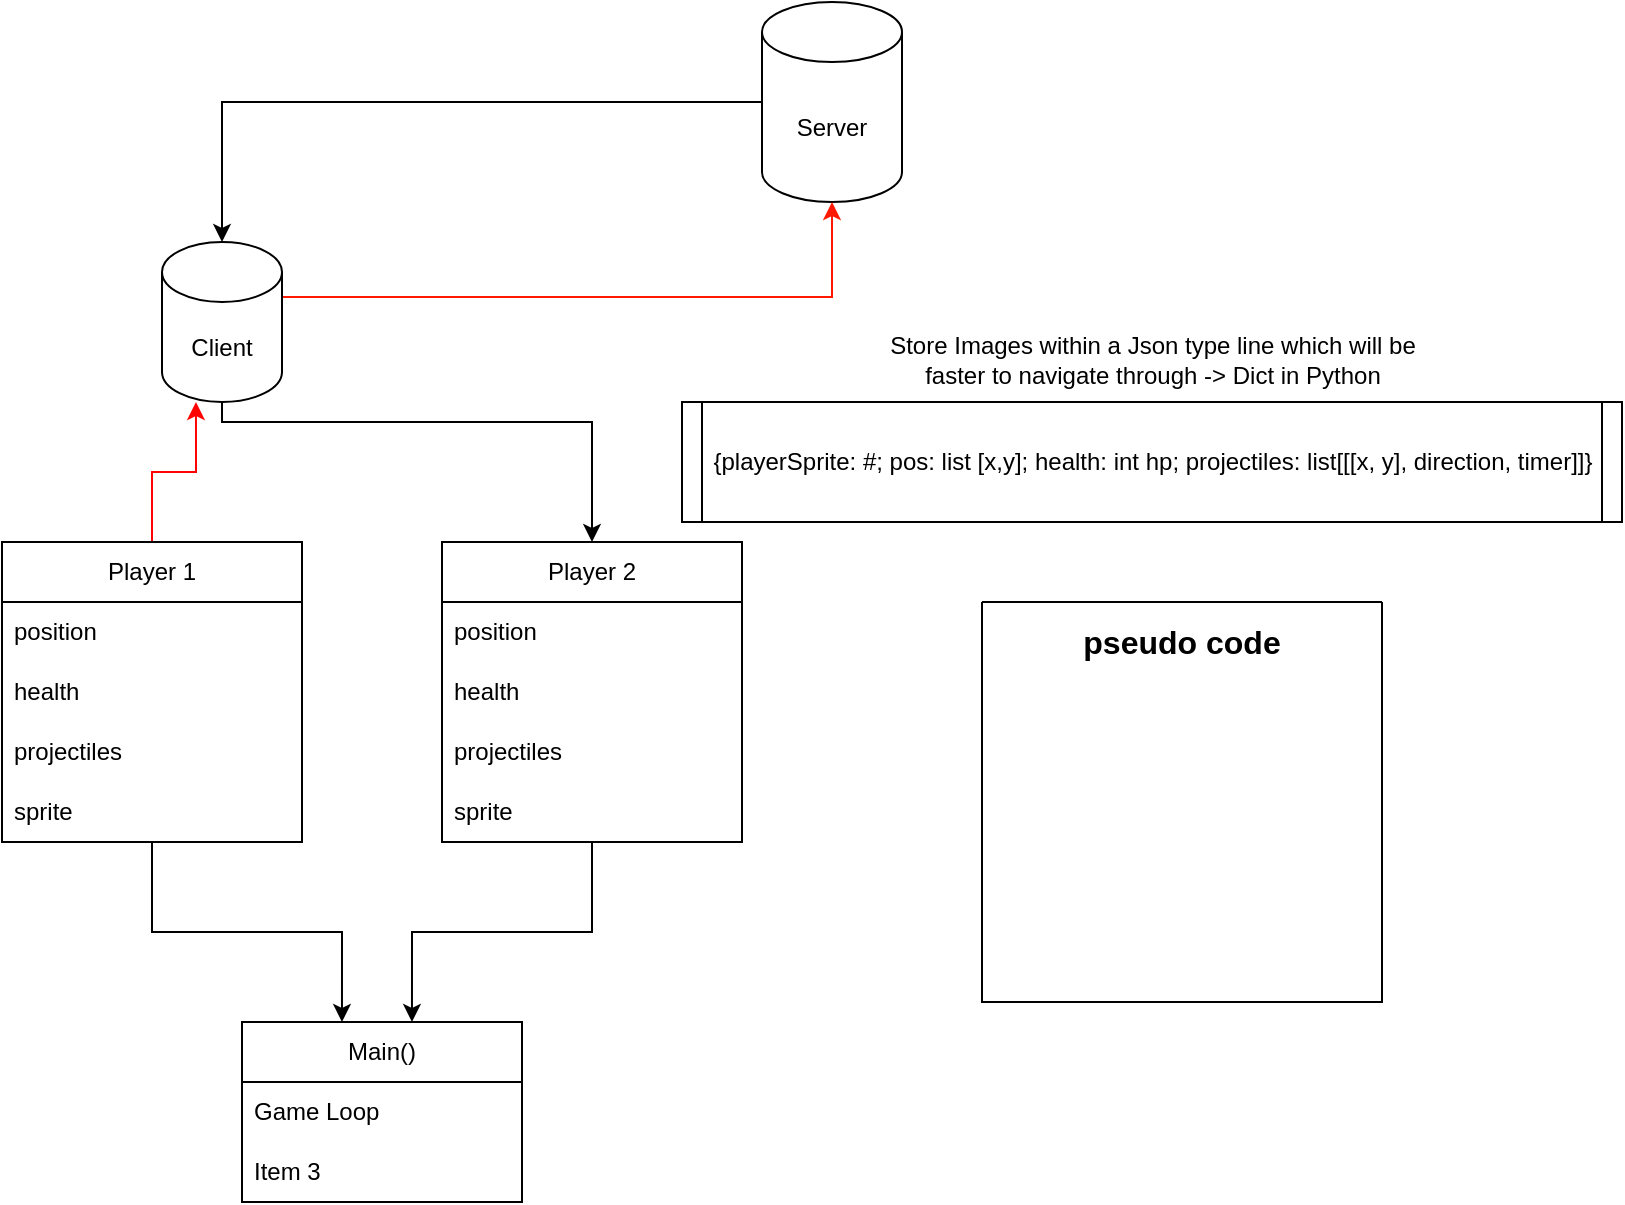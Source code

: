 <mxfile version="21.8.2" type="github">
  <diagram id="C5RBs43oDa-KdzZeNtuy" name="Page-1">
    <mxGraphModel dx="860" dy="1746" grid="1" gridSize="10" guides="1" tooltips="1" connect="1" arrows="1" fold="1" page="1" pageScale="1" pageWidth="827" pageHeight="1169" math="0" shadow="0">
      <root>
        <mxCell id="WIyWlLk6GJQsqaUBKTNV-0" />
        <mxCell id="WIyWlLk6GJQsqaUBKTNV-1" parent="WIyWlLk6GJQsqaUBKTNV-0" />
        <mxCell id="Dt_UoThpGrqsOZfqZ3MJ-19" style="edgeStyle=orthogonalEdgeStyle;rounded=0;orthogonalLoop=1;jettySize=auto;html=1;exitX=0;exitY=0.5;exitDx=0;exitDy=0;exitPerimeter=0;entryX=0.5;entryY=0;entryDx=0;entryDy=0;entryPerimeter=0;" parent="WIyWlLk6GJQsqaUBKTNV-1" source="Dt_UoThpGrqsOZfqZ3MJ-0" target="Dt_UoThpGrqsOZfqZ3MJ-17" edge="1">
          <mxGeometry relative="1" as="geometry" />
        </mxCell>
        <mxCell id="Dt_UoThpGrqsOZfqZ3MJ-0" value="Server" style="shape=cylinder3;whiteSpace=wrap;html=1;boundedLbl=1;backgroundOutline=1;size=15;" parent="WIyWlLk6GJQsqaUBKTNV-1" vertex="1">
          <mxGeometry x="400" y="-10" width="70" height="100" as="geometry" />
        </mxCell>
        <mxCell id="Dt_UoThpGrqsOZfqZ3MJ-22" style="edgeStyle=orthogonalEdgeStyle;rounded=0;orthogonalLoop=1;jettySize=auto;html=1;entryX=0.283;entryY=1;entryDx=0;entryDy=0;entryPerimeter=0;strokeColor=#FF0303;" parent="WIyWlLk6GJQsqaUBKTNV-1" source="Dt_UoThpGrqsOZfqZ3MJ-6" target="Dt_UoThpGrqsOZfqZ3MJ-17" edge="1">
          <mxGeometry relative="1" as="geometry" />
        </mxCell>
        <mxCell id="Dt_UoThpGrqsOZfqZ3MJ-27" style="edgeStyle=orthogonalEdgeStyle;rounded=0;orthogonalLoop=1;jettySize=auto;html=1;entryX=0.357;entryY=0;entryDx=0;entryDy=0;entryPerimeter=0;" parent="WIyWlLk6GJQsqaUBKTNV-1" source="Dt_UoThpGrqsOZfqZ3MJ-6" target="Dt_UoThpGrqsOZfqZ3MJ-23" edge="1">
          <mxGeometry relative="1" as="geometry" />
        </mxCell>
        <mxCell id="Dt_UoThpGrqsOZfqZ3MJ-6" value="Player 1" style="swimlane;fontStyle=0;childLayout=stackLayout;horizontal=1;startSize=30;horizontalStack=0;resizeParent=1;resizeParentMax=0;resizeLast=0;collapsible=1;marginBottom=0;whiteSpace=wrap;html=1;" parent="WIyWlLk6GJQsqaUBKTNV-1" vertex="1">
          <mxGeometry x="20" y="260" width="150" height="150" as="geometry">
            <mxRectangle x="100" y="130" width="60" height="30" as="alternateBounds" />
          </mxGeometry>
        </mxCell>
        <mxCell id="Dt_UoThpGrqsOZfqZ3MJ-10" value="position" style="text;strokeColor=none;fillColor=none;align=left;verticalAlign=middle;spacingLeft=4;spacingRight=4;overflow=hidden;points=[[0,0.5],[1,0.5]];portConstraint=eastwest;rotatable=0;whiteSpace=wrap;html=1;" parent="Dt_UoThpGrqsOZfqZ3MJ-6" vertex="1">
          <mxGeometry y="30" width="150" height="30" as="geometry" />
        </mxCell>
        <mxCell id="Dt_UoThpGrqsOZfqZ3MJ-7" value="health" style="text;strokeColor=none;fillColor=none;align=left;verticalAlign=middle;spacingLeft=4;spacingRight=4;overflow=hidden;points=[[0,0.5],[1,0.5]];portConstraint=eastwest;rotatable=0;whiteSpace=wrap;html=1;" parent="Dt_UoThpGrqsOZfqZ3MJ-6" vertex="1">
          <mxGeometry y="60" width="150" height="30" as="geometry" />
        </mxCell>
        <mxCell id="Dt_UoThpGrqsOZfqZ3MJ-9" value="projectiles" style="text;strokeColor=none;fillColor=none;align=left;verticalAlign=middle;spacingLeft=4;spacingRight=4;overflow=hidden;points=[[0,0.5],[1,0.5]];portConstraint=eastwest;rotatable=0;whiteSpace=wrap;html=1;" parent="Dt_UoThpGrqsOZfqZ3MJ-6" vertex="1">
          <mxGeometry y="90" width="150" height="30" as="geometry" />
        </mxCell>
        <mxCell id="Dt_UoThpGrqsOZfqZ3MJ-11" value="sprite" style="text;strokeColor=none;fillColor=none;align=left;verticalAlign=middle;spacingLeft=4;spacingRight=4;overflow=hidden;points=[[0,0.5],[1,0.5]];portConstraint=eastwest;rotatable=0;whiteSpace=wrap;html=1;" parent="Dt_UoThpGrqsOZfqZ3MJ-6" vertex="1">
          <mxGeometry y="120" width="150" height="30" as="geometry" />
        </mxCell>
        <mxCell id="Dt_UoThpGrqsOZfqZ3MJ-28" style="edgeStyle=orthogonalEdgeStyle;rounded=0;orthogonalLoop=1;jettySize=auto;html=1;entryX=0.607;entryY=0;entryDx=0;entryDy=0;entryPerimeter=0;" parent="WIyWlLk6GJQsqaUBKTNV-1" source="Dt_UoThpGrqsOZfqZ3MJ-12" target="Dt_UoThpGrqsOZfqZ3MJ-23" edge="1">
          <mxGeometry relative="1" as="geometry" />
        </mxCell>
        <mxCell id="Dt_UoThpGrqsOZfqZ3MJ-12" value="Player 2" style="swimlane;fontStyle=0;childLayout=stackLayout;horizontal=1;startSize=30;horizontalStack=0;resizeParent=1;resizeParentMax=0;resizeLast=0;collapsible=1;marginBottom=0;whiteSpace=wrap;html=1;" parent="WIyWlLk6GJQsqaUBKTNV-1" vertex="1">
          <mxGeometry x="240" y="260" width="150" height="150" as="geometry">
            <mxRectangle x="100" y="130" width="60" height="30" as="alternateBounds" />
          </mxGeometry>
        </mxCell>
        <mxCell id="Dt_UoThpGrqsOZfqZ3MJ-13" value="position" style="text;strokeColor=none;fillColor=none;align=left;verticalAlign=middle;spacingLeft=4;spacingRight=4;overflow=hidden;points=[[0,0.5],[1,0.5]];portConstraint=eastwest;rotatable=0;whiteSpace=wrap;html=1;" parent="Dt_UoThpGrqsOZfqZ3MJ-12" vertex="1">
          <mxGeometry y="30" width="150" height="30" as="geometry" />
        </mxCell>
        <mxCell id="Dt_UoThpGrqsOZfqZ3MJ-14" value="health" style="text;strokeColor=none;fillColor=none;align=left;verticalAlign=middle;spacingLeft=4;spacingRight=4;overflow=hidden;points=[[0,0.5],[1,0.5]];portConstraint=eastwest;rotatable=0;whiteSpace=wrap;html=1;" parent="Dt_UoThpGrqsOZfqZ3MJ-12" vertex="1">
          <mxGeometry y="60" width="150" height="30" as="geometry" />
        </mxCell>
        <mxCell id="Dt_UoThpGrqsOZfqZ3MJ-15" value="projectiles" style="text;strokeColor=none;fillColor=none;align=left;verticalAlign=middle;spacingLeft=4;spacingRight=4;overflow=hidden;points=[[0,0.5],[1,0.5]];portConstraint=eastwest;rotatable=0;whiteSpace=wrap;html=1;" parent="Dt_UoThpGrqsOZfqZ3MJ-12" vertex="1">
          <mxGeometry y="90" width="150" height="30" as="geometry" />
        </mxCell>
        <mxCell id="Dt_UoThpGrqsOZfqZ3MJ-16" value="sprite" style="text;strokeColor=none;fillColor=none;align=left;verticalAlign=middle;spacingLeft=4;spacingRight=4;overflow=hidden;points=[[0,0.5],[1,0.5]];portConstraint=eastwest;rotatable=0;whiteSpace=wrap;html=1;" parent="Dt_UoThpGrqsOZfqZ3MJ-12" vertex="1">
          <mxGeometry y="120" width="150" height="30" as="geometry" />
        </mxCell>
        <mxCell id="Dt_UoThpGrqsOZfqZ3MJ-18" style="edgeStyle=orthogonalEdgeStyle;rounded=0;orthogonalLoop=1;jettySize=auto;html=1;entryX=0.5;entryY=1;entryDx=0;entryDy=0;entryPerimeter=0;exitX=1;exitY=0;exitDx=0;exitDy=27.5;exitPerimeter=0;fillColor=#FF2D0D;strokeColor=#FF1900;" parent="WIyWlLk6GJQsqaUBKTNV-1" source="Dt_UoThpGrqsOZfqZ3MJ-17" target="Dt_UoThpGrqsOZfqZ3MJ-0" edge="1">
          <mxGeometry relative="1" as="geometry" />
        </mxCell>
        <mxCell id="Dt_UoThpGrqsOZfqZ3MJ-20" style="edgeStyle=orthogonalEdgeStyle;rounded=0;orthogonalLoop=1;jettySize=auto;html=1;" parent="WIyWlLk6GJQsqaUBKTNV-1" source="Dt_UoThpGrqsOZfqZ3MJ-17" target="Dt_UoThpGrqsOZfqZ3MJ-12" edge="1">
          <mxGeometry relative="1" as="geometry">
            <mxPoint x="140" y="200" as="targetPoint" />
            <Array as="points">
              <mxPoint x="130" y="200" />
              <mxPoint x="315" y="200" />
            </Array>
          </mxGeometry>
        </mxCell>
        <mxCell id="Dt_UoThpGrqsOZfqZ3MJ-17" value="Client" style="shape=cylinder3;whiteSpace=wrap;html=1;boundedLbl=1;backgroundOutline=1;size=15;" parent="WIyWlLk6GJQsqaUBKTNV-1" vertex="1">
          <mxGeometry x="100" y="110" width="60" height="80" as="geometry" />
        </mxCell>
        <mxCell id="Dt_UoThpGrqsOZfqZ3MJ-23" value="Main()" style="swimlane;fontStyle=0;childLayout=stackLayout;horizontal=1;startSize=30;horizontalStack=0;resizeParent=1;resizeParentMax=0;resizeLast=0;collapsible=1;marginBottom=0;whiteSpace=wrap;html=1;" parent="WIyWlLk6GJQsqaUBKTNV-1" vertex="1">
          <mxGeometry x="140" y="500" width="140" height="90" as="geometry" />
        </mxCell>
        <mxCell id="Dt_UoThpGrqsOZfqZ3MJ-25" value="Game Loop" style="text;strokeColor=none;fillColor=none;align=left;verticalAlign=middle;spacingLeft=4;spacingRight=4;overflow=hidden;points=[[0,0.5],[1,0.5]];portConstraint=eastwest;rotatable=0;whiteSpace=wrap;html=1;" parent="Dt_UoThpGrqsOZfqZ3MJ-23" vertex="1">
          <mxGeometry y="30" width="140" height="30" as="geometry" />
        </mxCell>
        <mxCell id="Dt_UoThpGrqsOZfqZ3MJ-26" value="Item 3" style="text;strokeColor=none;fillColor=none;align=left;verticalAlign=middle;spacingLeft=4;spacingRight=4;overflow=hidden;points=[[0,0.5],[1,0.5]];portConstraint=eastwest;rotatable=0;whiteSpace=wrap;html=1;" parent="Dt_UoThpGrqsOZfqZ3MJ-23" vertex="1">
          <mxGeometry y="60" width="140" height="30" as="geometry" />
        </mxCell>
        <mxCell id="Dt_UoThpGrqsOZfqZ3MJ-35" value="Store Images within a Json type line which will be faster to navigate through -&amp;gt; Dict in Python" style="text;html=1;strokeColor=none;fillColor=none;align=center;verticalAlign=middle;whiteSpace=wrap;rounded=0;" parent="WIyWlLk6GJQsqaUBKTNV-1" vertex="1">
          <mxGeometry x="456.5" y="147" width="277" height="43" as="geometry" />
        </mxCell>
        <mxCell id="Dt_UoThpGrqsOZfqZ3MJ-37" value="{playerSprite: #; pos: list [x,y]; health: int hp; projectiles: list[[[x, y], direction, timer]]}" style="shape=process;whiteSpace=wrap;html=1;backgroundOutline=1;size=0.021;" parent="WIyWlLk6GJQsqaUBKTNV-1" vertex="1">
          <mxGeometry x="360" y="190" width="470" height="60" as="geometry" />
        </mxCell>
        <mxCell id="x6oMDjF_ISiyXy15LSl8-0" value="&#xa;&#xa;pseudo code" style="swimlane;startSize=0;fontSize=16;" vertex="1" parent="WIyWlLk6GJQsqaUBKTNV-1">
          <mxGeometry x="510" y="290" width="200" height="200" as="geometry" />
        </mxCell>
      </root>
    </mxGraphModel>
  </diagram>
</mxfile>
